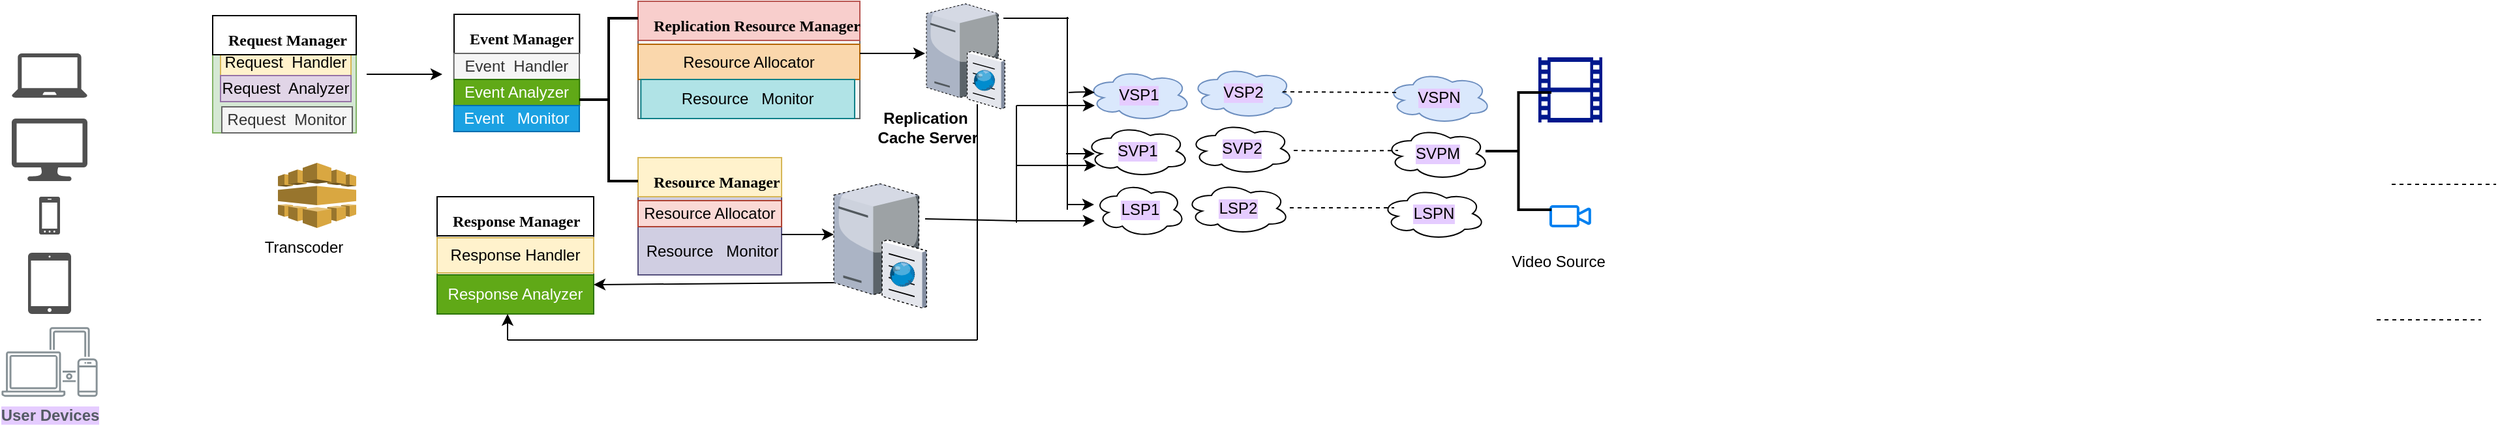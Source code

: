 <mxfile version="12.6.8" type="github"><diagram id="FewxKmByHczaoavzBtS5" name="Page-1"><mxGraphModel dx="866" dy="477" grid="1" gridSize="10" guides="1" tooltips="1" connect="1" arrows="1" fold="1" page="1" pageScale="1" pageWidth="850" pageHeight="1100" math="0" shadow="0"><root><mxCell id="0"/><mxCell id="1" parent="0"/><mxCell id="ZRZN2kBXEFVApdDLPILl-1" value="" style="pointerEvents=1;shadow=0;dashed=0;html=1;strokeColor=none;fillColor=#505050;labelPosition=center;verticalLabelPosition=bottom;verticalAlign=top;outlineConnect=0;align=center;shape=mxgraph.office.devices.laptop;" vertex="1" parent="1"><mxGeometry x="40" y="60" width="58" height="34" as="geometry"/></mxCell><mxCell id="ZRZN2kBXEFVApdDLPILl-2" value="" style="pointerEvents=1;shadow=0;dashed=0;html=1;strokeColor=none;fillColor=#505050;labelPosition=center;verticalLabelPosition=bottom;verticalAlign=top;outlineConnect=0;align=center;shape=mxgraph.office.devices.lcd_monitor;" vertex="1" parent="1"><mxGeometry x="40" y="110" width="58" height="48" as="geometry"/></mxCell><mxCell id="ZRZN2kBXEFVApdDLPILl-3" value="" style="pointerEvents=1;shadow=0;dashed=0;html=1;strokeColor=none;fillColor=#505050;labelPosition=center;verticalLabelPosition=bottom;verticalAlign=top;outlineConnect=0;align=center;shape=mxgraph.office.devices.cell_phone_windows_phone_proportional;" vertex="1" parent="1"><mxGeometry x="61" y="170" width="16" height="29" as="geometry"/></mxCell><mxCell id="ZRZN2kBXEFVApdDLPILl-5" value="" style="outlineConnect=0;dashed=0;verticalLabelPosition=bottom;verticalAlign=top;align=center;html=1;shape=mxgraph.aws3.elastic_transcoder;fillColor=#D9A741;gradientColor=none;" vertex="1" parent="1"><mxGeometry x="244" y="144" width="60" height="50" as="geometry"/></mxCell><mxCell id="ZRZN2kBXEFVApdDLPILl-25" value="Transcoder" style="text;html=1;strokeColor=none;fillColor=none;align=center;verticalAlign=middle;whiteSpace=wrap;rounded=0;" vertex="1" parent="1"><mxGeometry x="244" y="199" width="40" height="20" as="geometry"/></mxCell><mxCell id="ZRZN2kBXEFVApdDLPILl-33" value="" style="edgeStyle=orthogonalEdgeStyle;rounded=0;orthogonalLoop=1;jettySize=auto;html=1;" edge="1" parent="1"><mxGeometry relative="1" as="geometry"><mxPoint x="312" y="76" as="sourcePoint"/><mxPoint x="370" y="76" as="targetPoint"/></mxGeometry></mxCell><mxCell id="ZRZN2kBXEFVApdDLPILl-46" value="" style="group;labelBorderColor=#000000;labelBackgroundColor=#E5CCFF;fillColor=#d5e8d4;strokeColor=#82b366;" vertex="1" connectable="0" parent="1"><mxGeometry x="194" y="31" width="110" height="90" as="geometry"/></mxCell><mxCell id="ZRZN2kBXEFVApdDLPILl-26" value="Request&amp;nbsp; Handler" style="text;html=1;strokeColor=#d6b656;fillColor=#fff2cc;align=center;verticalAlign=middle;whiteSpace=wrap;rounded=0;" vertex="1" parent="ZRZN2kBXEFVApdDLPILl-46"><mxGeometry x="6" y="26" width="100" height="20" as="geometry"/></mxCell><mxCell id="ZRZN2kBXEFVApdDLPILl-28" value="Request&amp;nbsp; Analyzer" style="text;html=1;strokeColor=#9673a6;fillColor=#e1d5e7;align=center;verticalAlign=middle;whiteSpace=wrap;rounded=0;" vertex="1" parent="ZRZN2kBXEFVApdDLPILl-46"><mxGeometry x="6" y="46.0" width="100" height="20" as="geometry"/></mxCell><mxCell id="ZRZN2kBXEFVApdDLPILl-30" value="Request&amp;nbsp; Monitor" style="text;html=1;strokeColor=#666666;fillColor=#f5f5f5;align=center;verticalAlign=middle;whiteSpace=wrap;rounded=0;fontColor=#333333;" vertex="1" parent="ZRZN2kBXEFVApdDLPILl-46"><mxGeometry x="7" y="70.0" width="100" height="20" as="geometry"/></mxCell><mxCell id="ZRZN2kBXEFVApdDLPILl-27" value="&lt;font face=&quot;Times New Roman&quot; style=&quot;font-size: 12px&quot;&gt;&lt;b&gt;Request Manager&lt;/b&gt;&lt;/font&gt;" style="html=1;shadow=0;dashed=0;shape=mxgraph.bootstrap.rect;fontSize=20;align=left;spacingLeft=10;" vertex="1" parent="ZRZN2kBXEFVApdDLPILl-46"><mxGeometry width="110" height="30.0" as="geometry"/></mxCell><mxCell id="ZRZN2kBXEFVApdDLPILl-54" value="" style="group" vertex="1" connectable="0" parent="1"><mxGeometry x="375" y="30" width="100" height="90" as="geometry"/></mxCell><mxCell id="ZRZN2kBXEFVApdDLPILl-32" value="&lt;font face=&quot;Times New Roman&quot; style=&quot;font-size: 12px&quot;&gt;&lt;b&gt;Event Manager&lt;/b&gt;&lt;/font&gt;" style="html=1;shadow=0;dashed=0;shape=mxgraph.bootstrap.rect;fontSize=20;align=left;spacingLeft=10;" vertex="1" parent="ZRZN2kBXEFVApdDLPILl-54"><mxGeometry x="4" width="96.154" height="30" as="geometry"/></mxCell><mxCell id="ZRZN2kBXEFVApdDLPILl-34" value="Event&amp;nbsp; Handler" style="text;html=1;strokeColor=#666666;fillColor=#f5f5f5;align=center;verticalAlign=middle;whiteSpace=wrap;rounded=0;fontColor=#333333;" vertex="1" parent="ZRZN2kBXEFVApdDLPILl-54"><mxGeometry x="3.846" y="30" width="96.154" height="20" as="geometry"/></mxCell><mxCell id="ZRZN2kBXEFVApdDLPILl-37" value="Event Analyzer" style="text;html=1;strokeColor=#2D7600;fillColor=#60a917;align=center;verticalAlign=middle;whiteSpace=wrap;rounded=0;fontColor=#ffffff;" vertex="1" parent="ZRZN2kBXEFVApdDLPILl-54"><mxGeometry x="4" y="50" width="96.154" height="20" as="geometry"/></mxCell><mxCell id="ZRZN2kBXEFVApdDLPILl-40" value="Event&amp;nbsp; &amp;nbsp;Monitor" style="text;html=1;strokeColor=#006EAF;fillColor=#1ba1e2;align=center;verticalAlign=middle;whiteSpace=wrap;rounded=0;fontColor=#ffffff;" vertex="1" parent="ZRZN2kBXEFVApdDLPILl-54"><mxGeometry x="3.846" y="70" width="96.154" height="20" as="geometry"/></mxCell><mxCell id="ZRZN2kBXEFVApdDLPILl-57" value="" style="group;fillColor=#d0cee2;strokeColor=#56517e;" vertex="1" connectable="0" parent="1"><mxGeometry x="520" y="140" width="110" height="90" as="geometry"/></mxCell><mxCell id="ZRZN2kBXEFVApdDLPILl-58" value="&lt;font face=&quot;Times New Roman&quot; style=&quot;font-size: 12px&quot;&gt;&lt;b&gt;Resource Manager&lt;/b&gt;&lt;/font&gt;" style="html=1;shadow=0;dashed=0;shape=mxgraph.bootstrap.rect;strokeColor=#d6b656;fillColor=#fff2cc;fontSize=20;align=left;spacingLeft=10;" vertex="1" parent="ZRZN2kBXEFVApdDLPILl-57"><mxGeometry width="110" height="30" as="geometry"/></mxCell><mxCell id="ZRZN2kBXEFVApdDLPILl-60" value="Resource Allocator" style="text;html=1;strokeColor=#ae4132;fillColor=#fad9d5;align=center;verticalAlign=middle;whiteSpace=wrap;rounded=0;" vertex="1" parent="ZRZN2kBXEFVApdDLPILl-57"><mxGeometry y="33" width="110" height="20" as="geometry"/></mxCell><mxCell id="ZRZN2kBXEFVApdDLPILl-61" value="Resource&amp;nbsp; &amp;nbsp;Monitor" style="text;html=1;strokeColor=none;fillColor=none;align=center;verticalAlign=middle;whiteSpace=wrap;rounded=0;" vertex="1" parent="ZRZN2kBXEFVApdDLPILl-57"><mxGeometry x="4" y="62" width="106" height="20" as="geometry"/></mxCell><mxCell id="ZRZN2kBXEFVApdDLPILl-70" value="&lt;b&gt;Replication&lt;br&gt;&amp;nbsp;Cache Server&lt;/b&gt;" style="text;html=1;align=center;verticalAlign=middle;resizable=0;points=[];autosize=1;" vertex="1" parent="1"><mxGeometry x="690" y="102.4" width="100" height="30" as="geometry"/></mxCell><mxCell id="ZRZN2kBXEFVApdDLPILl-79" value="" style="group" vertex="1" connectable="0" parent="1"><mxGeometry x="859.5" y="159" width="310" height="44" as="geometry"/></mxCell><mxCell id="ZRZN2kBXEFVApdDLPILl-75" value="LSP1" style="ellipse;shape=cloud;whiteSpace=wrap;html=1;align=center;labelBackgroundColor=#E5CCFF;fillColor=#ffffff;" vertex="1" parent="ZRZN2kBXEFVApdDLPILl-79"><mxGeometry x="10" width="70" height="42" as="geometry"/></mxCell><mxCell id="ZRZN2kBXEFVApdDLPILl-76" value="LSP2" style="ellipse;shape=cloud;whiteSpace=wrap;html=1;align=center;labelBackgroundColor=#E5CCFF;fillColor=#ffffff;" vertex="1" parent="ZRZN2kBXEFVApdDLPILl-79"><mxGeometry x="80" width="80" height="40" as="geometry"/></mxCell><mxCell id="ZRZN2kBXEFVApdDLPILl-78" value="LSPN" style="ellipse;shape=cloud;whiteSpace=wrap;html=1;align=center;labelBackgroundColor=#E5CCFF;fillColor=#ffffff;" vertex="1" parent="ZRZN2kBXEFVApdDLPILl-79"><mxGeometry x="230" y="4" width="80" height="40" as="geometry"/></mxCell><mxCell id="ZRZN2kBXEFVApdDLPILl-107" value="" style="endArrow=none;html=1;dashed=1;" edge="1" parent="ZRZN2kBXEFVApdDLPILl-79"><mxGeometry width="50" height="50" relative="1" as="geometry"><mxPoint x="160" y="19.5" as="sourcePoint"/><mxPoint x="240" y="19.5" as="targetPoint"/><Array as="points"><mxPoint x="240" y="19.5"/></Array></mxGeometry></mxCell><mxCell id="ZRZN2kBXEFVApdDLPILl-208" value="" style="endArrow=classic;html=1;" edge="1" parent="ZRZN2kBXEFVApdDLPILl-79"><mxGeometry width="50" height="50" relative="1" as="geometry"><mxPoint x="-10" y="17" as="sourcePoint"/><mxPoint x="10" y="17" as="targetPoint"/></mxGeometry></mxCell><mxCell id="ZRZN2kBXEFVApdDLPILl-84" value="" style="group" vertex="1" connectable="0" parent="1"><mxGeometry x="862.5" y="113" width="310" height="44" as="geometry"/></mxCell><mxCell id="ZRZN2kBXEFVApdDLPILl-85" value="SVP1" style="ellipse;shape=cloud;whiteSpace=wrap;html=1;align=center;labelBackgroundColor=#E5CCFF;fillColor=#ffffff;" vertex="1" parent="ZRZN2kBXEFVApdDLPILl-84"><mxGeometry y="2" width="80" height="40" as="geometry"/></mxCell><mxCell id="ZRZN2kBXEFVApdDLPILl-86" value="SVP2" style="ellipse;shape=cloud;whiteSpace=wrap;html=1;align=center;labelBackgroundColor=#E5CCFF;fillColor=#ffffff;" vertex="1" parent="ZRZN2kBXEFVApdDLPILl-84"><mxGeometry x="80" width="80" height="40" as="geometry"/></mxCell><mxCell id="ZRZN2kBXEFVApdDLPILl-87" value="SVPM" style="ellipse;shape=cloud;whiteSpace=wrap;html=1;align=center;labelBackgroundColor=#E5CCFF;fillColor=#ffffff;" vertex="1" parent="ZRZN2kBXEFVApdDLPILl-84"><mxGeometry x="230" y="4" width="80" height="40" as="geometry"/></mxCell><mxCell id="ZRZN2kBXEFVApdDLPILl-97" value="" style="endArrow=none;html=1;dashed=1;" edge="1" parent="ZRZN2kBXEFVApdDLPILl-84"><mxGeometry width="50" height="50" relative="1" as="geometry"><mxPoint x="160" y="21.5" as="sourcePoint"/><mxPoint x="240" y="21.5" as="targetPoint"/><Array as="points"><mxPoint x="200" y="22"/></Array></mxGeometry></mxCell><mxCell id="ZRZN2kBXEFVApdDLPILl-99" value="" style="endArrow=none;html=1;dashed=1;" edge="1" parent="ZRZN2kBXEFVApdDLPILl-84"><mxGeometry width="50" height="50" relative="1" as="geometry"><mxPoint x="990" y="151.5" as="sourcePoint"/><mxPoint x="1070" y="151.5" as="targetPoint"/></mxGeometry></mxCell><mxCell id="ZRZN2kBXEFVApdDLPILl-205" value="" style="endArrow=classic;html=1;" edge="1" parent="ZRZN2kBXEFVApdDLPILl-84"><mxGeometry width="50" height="50" relative="1" as="geometry"><mxPoint x="-14.5" y="24" as="sourcePoint"/><mxPoint x="7.5" y="24" as="targetPoint"/></mxGeometry></mxCell><mxCell id="ZRZN2kBXEFVApdDLPILl-88" value="" style="group;dashed=1;" vertex="1" connectable="0" parent="1"><mxGeometry x="864" y="70" width="310" height="44" as="geometry"/></mxCell><mxCell id="ZRZN2kBXEFVApdDLPILl-89" value="VSP1" style="ellipse;shape=cloud;whiteSpace=wrap;html=1;align=center;labelBackgroundColor=#E5CCFF;fillColor=#dae8fc;strokeColor=#6c8ebf;" vertex="1" parent="ZRZN2kBXEFVApdDLPILl-88"><mxGeometry y="2" width="80" height="40" as="geometry"/></mxCell><mxCell id="ZRZN2kBXEFVApdDLPILl-90" value="VSP2" style="ellipse;shape=cloud;whiteSpace=wrap;html=1;align=center;labelBackgroundColor=#E5CCFF;fillColor=#dae8fc;strokeColor=#6c8ebf;" vertex="1" parent="ZRZN2kBXEFVApdDLPILl-88"><mxGeometry x="80" width="80" height="40" as="geometry"/></mxCell><mxCell id="ZRZN2kBXEFVApdDLPILl-91" value="VSPN" style="ellipse;shape=cloud;whiteSpace=wrap;html=1;align=center;labelBackgroundColor=#E5CCFF;fillColor=#dae8fc;strokeColor=#6c8ebf;" vertex="1" parent="ZRZN2kBXEFVApdDLPILl-88"><mxGeometry x="230" y="4" width="80" height="40" as="geometry"/></mxCell><mxCell id="ZRZN2kBXEFVApdDLPILl-98" value="" style="endArrow=none;html=1;dashed=1;" edge="1" parent="ZRZN2kBXEFVApdDLPILl-88"><mxGeometry width="50" height="50" relative="1" as="geometry"><mxPoint x="1000" y="90.5" as="sourcePoint"/><mxPoint x="1080" y="90.5" as="targetPoint"/></mxGeometry></mxCell><mxCell id="ZRZN2kBXEFVApdDLPILl-100" value="" style="endArrow=none;html=1;dashed=1;" edge="1" parent="ZRZN2kBXEFVApdDLPILl-88"><mxGeometry width="50" height="50" relative="1" as="geometry"><mxPoint x="150" y="19.5" as="sourcePoint"/><mxPoint x="240" y="20" as="targetPoint"/></mxGeometry></mxCell><mxCell id="ZRZN2kBXEFVApdDLPILl-203" value="" style="endArrow=classic;html=1;" edge="1" parent="ZRZN2kBXEFVApdDLPILl-88"><mxGeometry width="50" height="50" relative="1" as="geometry"><mxPoint x="-14" y="20" as="sourcePoint"/><mxPoint x="6" y="20" as="targetPoint"/><Array as="points"><mxPoint x="-4" y="19.5"/></Array></mxGeometry></mxCell><mxCell id="ZRZN2kBXEFVApdDLPILl-209" value="" style="endArrow=classic;html=1;" edge="1" parent="ZRZN2kBXEFVApdDLPILl-88"><mxGeometry width="50" height="50" relative="1" as="geometry"><mxPoint x="-24" y="30" as="sourcePoint"/><mxPoint x="6" y="30" as="targetPoint"/></mxGeometry></mxCell><mxCell id="ZRZN2kBXEFVApdDLPILl-108" value="" style="verticalLabelPosition=bottom;aspect=fixed;html=1;verticalAlign=top;strokeColor=none;align=center;outlineConnect=0;shape=mxgraph.citrix.cache_server;dashed=1;labelBackgroundColor=#E5CCFF;fillColor=#ffffff;" vertex="1" parent="1"><mxGeometry x="670" y="157.75" width="71" height="97.5" as="geometry"/></mxCell><mxCell id="ZRZN2kBXEFVApdDLPILl-118" value="" style="aspect=fixed;pointerEvents=1;shadow=0;dashed=0;html=1;strokeColor=none;labelPosition=center;verticalLabelPosition=bottom;verticalAlign=top;align=center;fillColor=#00188D;shape=mxgraph.mscae.general.video;labelBackgroundColor=#E5CCFF;" vertex="1" parent="1"><mxGeometry x="1210" y="63" width="49" height="50" as="geometry"/></mxCell><mxCell id="ZRZN2kBXEFVApdDLPILl-119" value="" style="html=1;verticalLabelPosition=bottom;align=center;labelBackgroundColor=#ffffff;verticalAlign=top;strokeWidth=2;strokeColor=#0080F0;shadow=0;dashed=0;shape=mxgraph.ios7.icons.video_conversation;fillColor=#ffffff;" vertex="1" parent="1"><mxGeometry x="1219.5" y="177.5" width="30" height="15" as="geometry"/></mxCell><mxCell id="ZRZN2kBXEFVApdDLPILl-139" value="" style="verticalLabelPosition=bottom;aspect=fixed;html=1;verticalAlign=top;strokeColor=none;align=center;outlineConnect=0;shape=mxgraph.citrix.cache_server;dashed=1;labelBackgroundColor=#E5CCFF;fillColor=#ffffff;" vertex="1" parent="1"><mxGeometry x="741" y="20" width="60" height="82.4" as="geometry"/></mxCell><mxCell id="ZRZN2kBXEFVApdDLPILl-157" value="" style="group;fillColor=#f5f5f5;strokeColor=#666666;fontColor=#333333;" vertex="1" connectable="0" parent="1"><mxGeometry x="366" y="170" width="120" height="90" as="geometry"/></mxCell><mxCell id="ZRZN2kBXEFVApdDLPILl-158" value="&lt;font face=&quot;Times New Roman&quot; style=&quot;font-size: 12px&quot;&gt;&lt;b&gt;Response Manager&lt;/b&gt;&lt;/font&gt;" style="html=1;shadow=0;dashed=0;shape=mxgraph.bootstrap.rect;fontSize=20;align=left;spacingLeft=10;" vertex="1" parent="ZRZN2kBXEFVApdDLPILl-157"><mxGeometry width="120" height="30" as="geometry"/></mxCell><mxCell id="ZRZN2kBXEFVApdDLPILl-159" value="Response Handler" style="text;html=1;strokeColor=#d6b656;fillColor=#fff2cc;align=center;verticalAlign=middle;whiteSpace=wrap;rounded=0;" vertex="1" parent="ZRZN2kBXEFVApdDLPILl-157"><mxGeometry y="31.5" width="120" height="27" as="geometry"/></mxCell><mxCell id="ZRZN2kBXEFVApdDLPILl-160" value="Response Analyzer" style="text;html=1;strokeColor=#2D7600;fillColor=#60a917;align=center;verticalAlign=middle;whiteSpace=wrap;rounded=0;fontColor=#ffffff;" vertex="1" parent="ZRZN2kBXEFVApdDLPILl-157"><mxGeometry y="60" width="120" height="30" as="geometry"/></mxCell><mxCell id="ZRZN2kBXEFVApdDLPILl-172" value="" style="pointerEvents=1;shadow=0;dashed=0;html=1;strokeColor=none;fillColor=#505050;labelPosition=center;verticalLabelPosition=bottom;verticalAlign=top;outlineConnect=0;align=center;shape=mxgraph.office.devices.ipad_mini;labelBackgroundColor=#E5CCFF;" vertex="1" parent="1"><mxGeometry x="52.5" y="213" width="33" height="47" as="geometry"/></mxCell><mxCell id="ZRZN2kBXEFVApdDLPILl-173" value="&lt;b&gt;User Devices&lt;/b&gt;" style="outlineConnect=0;gradientColor=none;fontColor=#545B64;strokeColor=none;fillColor=#879196;dashed=0;verticalLabelPosition=bottom;verticalAlign=top;align=center;html=1;fontSize=12;fontStyle=0;aspect=fixed;shape=mxgraph.aws4.illustration_devices;pointerEvents=1;labelBackgroundColor=#E5CCFF;" vertex="1" parent="1"><mxGeometry x="32.18" y="270" width="73.63" height="53.75" as="geometry"/></mxCell><mxCell id="ZRZN2kBXEFVApdDLPILl-185" value="" style="group;fillColor=#f5f5f5;strokeColor=#666666;fontColor=#333333;" vertex="1" connectable="0" parent="1"><mxGeometry x="520" y="20" width="170" height="90" as="geometry"/></mxCell><mxCell id="ZRZN2kBXEFVApdDLPILl-186" value="&lt;font face=&quot;Times New Roman&quot; style=&quot;font-size: 12px&quot;&gt;&lt;b&gt;Replication Resource Manager&lt;/b&gt;&lt;/font&gt;" style="html=1;shadow=0;dashed=0;shape=mxgraph.bootstrap.rect;strokeColor=#b85450;fillColor=#f8cecc;fontSize=20;align=left;spacingLeft=10;" vertex="1" parent="ZRZN2kBXEFVApdDLPILl-185"><mxGeometry width="170" height="30.0" as="geometry"/></mxCell><mxCell id="ZRZN2kBXEFVApdDLPILl-187" value="Resource Allocator" style="text;html=1;strokeColor=#b46504;fillColor=#fad7ac;align=center;verticalAlign=middle;whiteSpace=wrap;rounded=0;" vertex="1" parent="ZRZN2kBXEFVApdDLPILl-185"><mxGeometry y="33" width="170" height="27" as="geometry"/></mxCell><mxCell id="ZRZN2kBXEFVApdDLPILl-188" value="Resource&amp;nbsp; &amp;nbsp;Monitor" style="text;html=1;strokeColor=#0e8088;fillColor=#b0e3e6;align=center;verticalAlign=middle;whiteSpace=wrap;rounded=0;" vertex="1" parent="ZRZN2kBXEFVApdDLPILl-185"><mxGeometry x="2.18" y="60" width="163.82" height="30" as="geometry"/></mxCell><mxCell id="ZRZN2kBXEFVApdDLPILl-192" value="" style="strokeWidth=2;html=1;shape=mxgraph.flowchart.annotation_2;align=left;labelPosition=right;pointerEvents=1;labelBackgroundColor=#E5CCFF;fillColor=#000000;" vertex="1" parent="1"><mxGeometry x="475" y="33" width="45" height="125" as="geometry"/></mxCell><mxCell id="ZRZN2kBXEFVApdDLPILl-193" value="" style="endArrow=classic;html=1;" edge="1" parent="1"><mxGeometry width="50" height="50" relative="1" as="geometry"><mxPoint x="690" y="60" as="sourcePoint"/><mxPoint x="740" y="60" as="targetPoint"/></mxGeometry></mxCell><mxCell id="ZRZN2kBXEFVApdDLPILl-195" value="" style="endArrow=classic;html=1;" edge="1" parent="1"><mxGeometry width="50" height="50" relative="1" as="geometry"><mxPoint x="630" y="199" as="sourcePoint"/><mxPoint x="670" y="199" as="targetPoint"/></mxGeometry></mxCell><mxCell id="ZRZN2kBXEFVApdDLPILl-196" value="" style="strokeWidth=2;html=1;shape=mxgraph.flowchart.annotation_2;align=left;labelPosition=right;pointerEvents=1;labelBackgroundColor=#E5CCFF;fillColor=#000000;" vertex="1" parent="1"><mxGeometry x="1169.5" y="90" width="50.5" height="90" as="geometry"/></mxCell><mxCell id="ZRZN2kBXEFVApdDLPILl-197" value="Video Source" style="text;html=1;align=center;verticalAlign=middle;resizable=0;points=[];autosize=1;" vertex="1" parent="1"><mxGeometry x="1180" y="210" width="90" height="20" as="geometry"/></mxCell><mxCell id="ZRZN2kBXEFVApdDLPILl-201" value="" style="endArrow=none;html=1;" edge="1" parent="1"><mxGeometry width="50" height="50" relative="1" as="geometry"><mxPoint x="800" y="33" as="sourcePoint"/><mxPoint x="850" y="33" as="targetPoint"/></mxGeometry></mxCell><mxCell id="ZRZN2kBXEFVApdDLPILl-202" value="" style="endArrow=none;html=1;" edge="1" parent="1"><mxGeometry width="50" height="50" relative="1" as="geometry"><mxPoint x="849" y="180" as="sourcePoint"/><mxPoint x="849" y="32" as="targetPoint"/></mxGeometry></mxCell><mxCell id="ZRZN2kBXEFVApdDLPILl-204" value="" style="endArrow=none;html=1;" edge="1" parent="1"><mxGeometry width="50" height="50" relative="1" as="geometry"><mxPoint x="810" y="100" as="sourcePoint"/><mxPoint x="850" y="100" as="targetPoint"/><Array as="points"><mxPoint x="850" y="100"/></Array></mxGeometry></mxCell><mxCell id="ZRZN2kBXEFVApdDLPILl-206" value="" style="endArrow=none;html=1;" edge="1" parent="1"><mxGeometry width="50" height="50" relative="1" as="geometry"><mxPoint x="810" y="190" as="sourcePoint"/><mxPoint x="810" y="100" as="targetPoint"/></mxGeometry></mxCell><mxCell id="ZRZN2kBXEFVApdDLPILl-207" value="" style="endArrow=classic;html=1;" edge="1" parent="1"><mxGeometry width="50" height="50" relative="1" as="geometry"><mxPoint x="810" y="188.5" as="sourcePoint"/><mxPoint x="870" y="188.5" as="targetPoint"/></mxGeometry></mxCell><mxCell id="ZRZN2kBXEFVApdDLPILl-210" value="" style="endArrow=none;html=1;exitX=0.986;exitY=0.3;exitDx=0;exitDy=0;exitPerimeter=0;" edge="1" parent="1" source="ZRZN2kBXEFVApdDLPILl-108"><mxGeometry width="50" height="50" relative="1" as="geometry"><mxPoint x="750" y="188.5" as="sourcePoint"/><mxPoint x="810" y="188.5" as="targetPoint"/></mxGeometry></mxCell><mxCell id="ZRZN2kBXEFVApdDLPILl-211" value="" style="endArrow=classic;html=1;" edge="1" parent="1"><mxGeometry width="50" height="50" relative="1" as="geometry"><mxPoint x="810" y="146" as="sourcePoint"/><mxPoint x="871" y="146" as="targetPoint"/></mxGeometry></mxCell><mxCell id="ZRZN2kBXEFVApdDLPILl-212" value="" style="endArrow=none;html=1;" edge="1" parent="1"><mxGeometry width="50" height="50" relative="1" as="geometry"><mxPoint x="780" y="280" as="sourcePoint"/><mxPoint x="780" y="99" as="targetPoint"/></mxGeometry></mxCell><mxCell id="ZRZN2kBXEFVApdDLPILl-213" value="" style="endArrow=none;html=1;" edge="1" parent="1"><mxGeometry width="50" height="50" relative="1" as="geometry"><mxPoint x="420" y="280" as="sourcePoint"/><mxPoint x="780" y="280" as="targetPoint"/></mxGeometry></mxCell><mxCell id="ZRZN2kBXEFVApdDLPILl-214" value="" style="endArrow=classic;html=1;entryX=1;entryY=0.25;entryDx=0;entryDy=0;" edge="1" parent="1" target="ZRZN2kBXEFVApdDLPILl-160"><mxGeometry width="50" height="50" relative="1" as="geometry"><mxPoint x="670" y="236" as="sourcePoint"/><mxPoint x="510" y="236" as="targetPoint"/></mxGeometry></mxCell><mxCell id="ZRZN2kBXEFVApdDLPILl-215" value="" style="endArrow=classic;html=1;" edge="1" parent="1"><mxGeometry width="50" height="50" relative="1" as="geometry"><mxPoint x="420" y="280" as="sourcePoint"/><mxPoint x="420" y="260" as="targetPoint"/></mxGeometry></mxCell></root></mxGraphModel></diagram></mxfile>